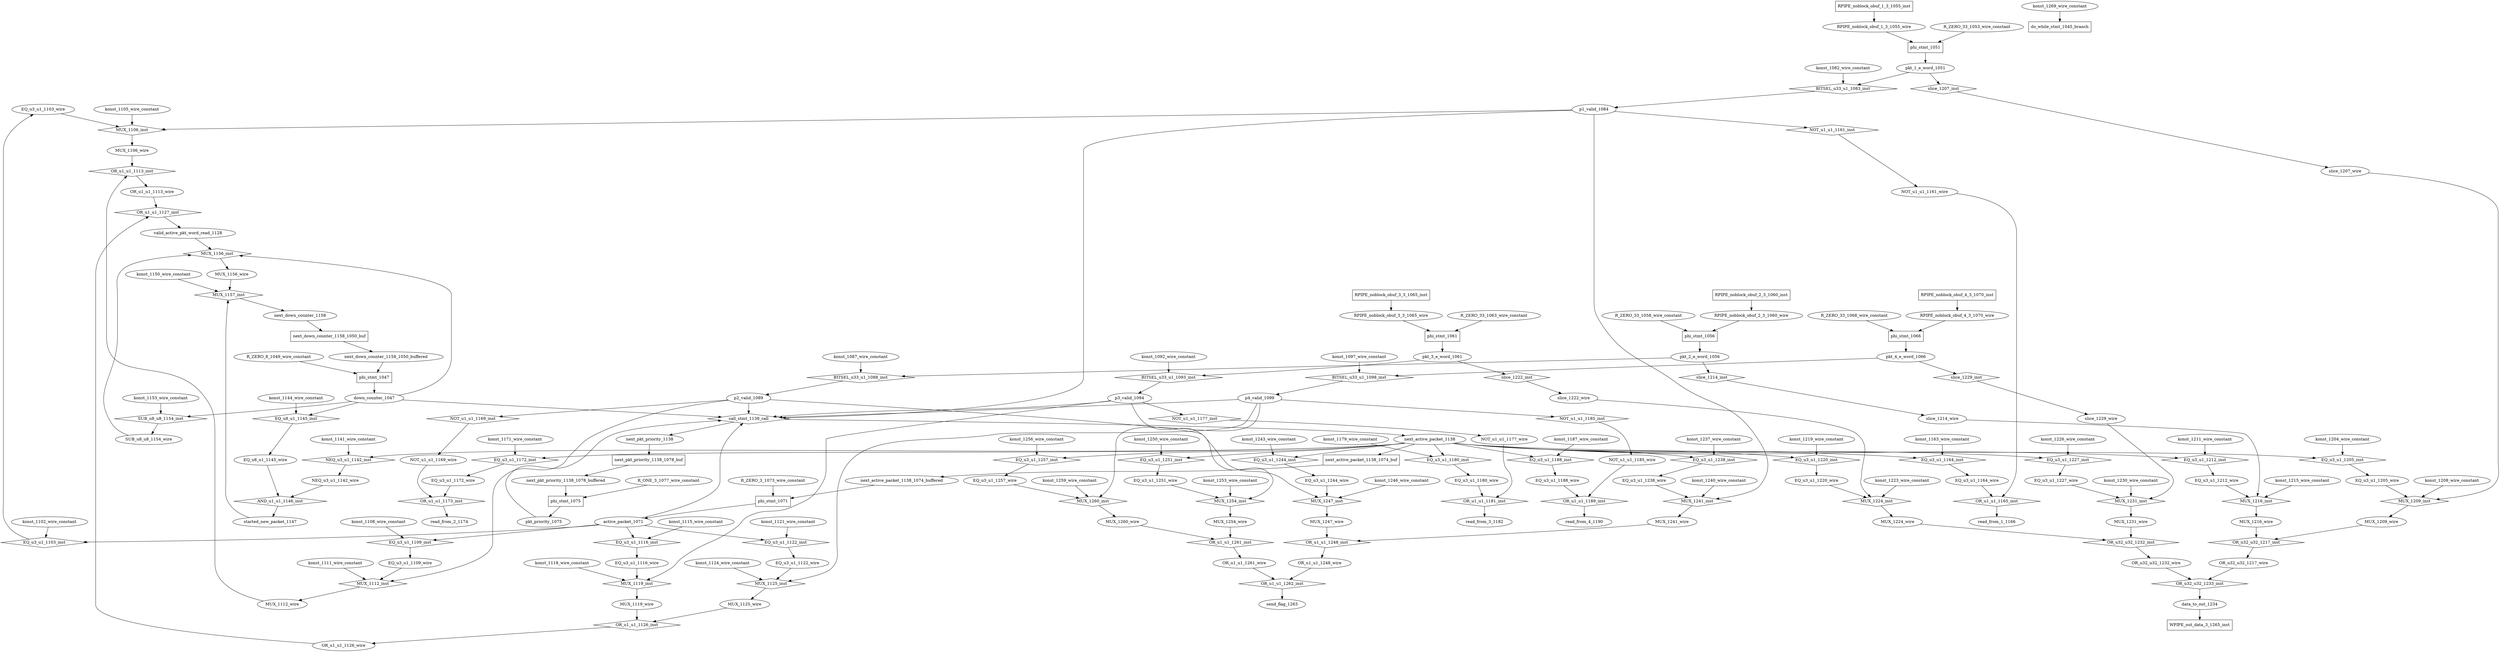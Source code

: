 digraph data_path {
  EQ_u3_u1_1103_wire [shape=ellipse];
  EQ_u3_u1_1109_wire [shape=ellipse];
  EQ_u3_u1_1116_wire [shape=ellipse];
  EQ_u3_u1_1122_wire [shape=ellipse];
  EQ_u3_u1_1164_wire [shape=ellipse];
  EQ_u3_u1_1172_wire [shape=ellipse];
  EQ_u3_u1_1180_wire [shape=ellipse];
  EQ_u3_u1_1188_wire [shape=ellipse];
  EQ_u3_u1_1205_wire [shape=ellipse];
  EQ_u3_u1_1212_wire [shape=ellipse];
  EQ_u3_u1_1220_wire [shape=ellipse];
  EQ_u3_u1_1227_wire [shape=ellipse];
  EQ_u3_u1_1238_wire [shape=ellipse];
  EQ_u3_u1_1244_wire [shape=ellipse];
  EQ_u3_u1_1251_wire [shape=ellipse];
  EQ_u3_u1_1257_wire [shape=ellipse];
  EQ_u8_u1_1145_wire [shape=ellipse];
  MUX_1106_wire [shape=ellipse];
  MUX_1112_wire [shape=ellipse];
  MUX_1119_wire [shape=ellipse];
  MUX_1125_wire [shape=ellipse];
  MUX_1156_wire [shape=ellipse];
  MUX_1209_wire [shape=ellipse];
  MUX_1216_wire [shape=ellipse];
  MUX_1224_wire [shape=ellipse];
  MUX_1231_wire [shape=ellipse];
  MUX_1241_wire [shape=ellipse];
  MUX_1247_wire [shape=ellipse];
  MUX_1254_wire [shape=ellipse];
  MUX_1260_wire [shape=ellipse];
  NEQ_u3_u1_1142_wire [shape=ellipse];
  NOT_u1_u1_1161_wire [shape=ellipse];
  NOT_u1_u1_1169_wire [shape=ellipse];
  NOT_u1_u1_1177_wire [shape=ellipse];
  NOT_u1_u1_1185_wire [shape=ellipse];
  OR_u1_u1_1113_wire [shape=ellipse];
  OR_u1_u1_1126_wire [shape=ellipse];
  OR_u1_u1_1248_wire [shape=ellipse];
  OR_u1_u1_1261_wire [shape=ellipse];
  OR_u32_u32_1217_wire [shape=ellipse];
  OR_u32_u32_1232_wire [shape=ellipse];
  RPIPE_noblock_obuf_1_3_1055_wire [shape=ellipse];
  RPIPE_noblock_obuf_2_3_1060_wire [shape=ellipse];
  RPIPE_noblock_obuf_3_3_1065_wire [shape=ellipse];
  RPIPE_noblock_obuf_4_3_1070_wire [shape=ellipse];
  R_ONE_3_1077_wire_constant [shape=ellipse];
  R_ZERO_33_1053_wire_constant [shape=ellipse];
  R_ZERO_33_1058_wire_constant [shape=ellipse];
  R_ZERO_33_1063_wire_constant [shape=ellipse];
  R_ZERO_33_1068_wire_constant [shape=ellipse];
  R_ZERO_3_1073_wire_constant [shape=ellipse];
  R_ZERO_8_1049_wire_constant [shape=ellipse];
  SUB_u8_u8_1154_wire [shape=ellipse];
  active_packet_1071 [shape=ellipse];
  data_to_out_1234 [shape=ellipse];
  down_counter_1047 [shape=ellipse];
  konst_1082_wire_constant [shape=ellipse];
  konst_1087_wire_constant [shape=ellipse];
  konst_1092_wire_constant [shape=ellipse];
  konst_1097_wire_constant [shape=ellipse];
  konst_1102_wire_constant [shape=ellipse];
  konst_1105_wire_constant [shape=ellipse];
  konst_1108_wire_constant [shape=ellipse];
  konst_1111_wire_constant [shape=ellipse];
  konst_1115_wire_constant [shape=ellipse];
  konst_1118_wire_constant [shape=ellipse];
  konst_1121_wire_constant [shape=ellipse];
  konst_1124_wire_constant [shape=ellipse];
  konst_1141_wire_constant [shape=ellipse];
  konst_1144_wire_constant [shape=ellipse];
  konst_1150_wire_constant [shape=ellipse];
  konst_1153_wire_constant [shape=ellipse];
  konst_1163_wire_constant [shape=ellipse];
  konst_1171_wire_constant [shape=ellipse];
  konst_1179_wire_constant [shape=ellipse];
  konst_1187_wire_constant [shape=ellipse];
  konst_1204_wire_constant [shape=ellipse];
  konst_1208_wire_constant [shape=ellipse];
  konst_1211_wire_constant [shape=ellipse];
  konst_1215_wire_constant [shape=ellipse];
  konst_1219_wire_constant [shape=ellipse];
  konst_1223_wire_constant [shape=ellipse];
  konst_1226_wire_constant [shape=ellipse];
  konst_1230_wire_constant [shape=ellipse];
  konst_1237_wire_constant [shape=ellipse];
  konst_1240_wire_constant [shape=ellipse];
  konst_1243_wire_constant [shape=ellipse];
  konst_1246_wire_constant [shape=ellipse];
  konst_1250_wire_constant [shape=ellipse];
  konst_1253_wire_constant [shape=ellipse];
  konst_1256_wire_constant [shape=ellipse];
  konst_1259_wire_constant [shape=ellipse];
  konst_1269_wire_constant [shape=ellipse];
  next_active_packet_1138 [shape=ellipse];
  next_active_packet_1138_1074_buffered [shape=ellipse];
  next_down_counter_1158 [shape=ellipse];
  next_down_counter_1158_1050_buffered [shape=ellipse];
  next_pkt_priority_1138 [shape=ellipse];
  next_pkt_priority_1138_1078_buffered [shape=ellipse];
  p1_valid_1084 [shape=ellipse];
  p2_valid_1089 [shape=ellipse];
  p3_valid_1094 [shape=ellipse];
  p4_valid_1099 [shape=ellipse];
  pkt_1_e_word_1051 [shape=ellipse];
  pkt_2_e_word_1056 [shape=ellipse];
  pkt_3_e_word_1061 [shape=ellipse];
  pkt_4_e_word_1066 [shape=ellipse];
  pkt_priority_1075 [shape=ellipse];
  read_from_1_1166 [shape=ellipse];
  read_from_2_1174 [shape=ellipse];
  read_from_3_1182 [shape=ellipse];
  read_from_4_1190 [shape=ellipse];
  send_flag_1263 [shape=ellipse];
  slice_1207_wire [shape=ellipse];
  slice_1214_wire [shape=ellipse];
  slice_1222_wire [shape=ellipse];
  slice_1229_wire [shape=ellipse];
  started_new_packet_1147 [shape=ellipse];
  valid_active_pkt_word_read_1128 [shape=ellipse];
  AND_u1_u1_1146_inst [shape=diamond];
NEQ_u3_u1_1142_wire  -> AND_u1_u1_1146_inst;
EQ_u8_u1_1145_wire  -> AND_u1_u1_1146_inst;
AND_u1_u1_1146_inst -> started_new_packet_1147;
  BITSEL_u33_u1_1083_inst [shape=diamond];
pkt_1_e_word_1051  -> BITSEL_u33_u1_1083_inst;
konst_1082_wire_constant  -> BITSEL_u33_u1_1083_inst;
BITSEL_u33_u1_1083_inst -> p1_valid_1084;
  BITSEL_u33_u1_1088_inst [shape=diamond];
pkt_2_e_word_1056  -> BITSEL_u33_u1_1088_inst;
konst_1087_wire_constant  -> BITSEL_u33_u1_1088_inst;
BITSEL_u33_u1_1088_inst -> p2_valid_1089;
  BITSEL_u33_u1_1093_inst [shape=diamond];
pkt_3_e_word_1061  -> BITSEL_u33_u1_1093_inst;
konst_1092_wire_constant  -> BITSEL_u33_u1_1093_inst;
BITSEL_u33_u1_1093_inst -> p3_valid_1094;
  BITSEL_u33_u1_1098_inst [shape=diamond];
pkt_4_e_word_1066  -> BITSEL_u33_u1_1098_inst;
konst_1097_wire_constant  -> BITSEL_u33_u1_1098_inst;
BITSEL_u33_u1_1098_inst -> p4_valid_1099;
  EQ_u3_u1_1103_inst [shape=diamond];
active_packet_1071  -> EQ_u3_u1_1103_inst;
konst_1102_wire_constant  -> EQ_u3_u1_1103_inst;
EQ_u3_u1_1103_inst -> EQ_u3_u1_1103_wire;
  EQ_u3_u1_1109_inst [shape=diamond];
active_packet_1071  -> EQ_u3_u1_1109_inst;
konst_1108_wire_constant  -> EQ_u3_u1_1109_inst;
EQ_u3_u1_1109_inst -> EQ_u3_u1_1109_wire;
  EQ_u3_u1_1116_inst [shape=diamond];
active_packet_1071  -> EQ_u3_u1_1116_inst;
konst_1115_wire_constant  -> EQ_u3_u1_1116_inst;
EQ_u3_u1_1116_inst -> EQ_u3_u1_1116_wire;
  EQ_u3_u1_1122_inst [shape=diamond];
active_packet_1071  -> EQ_u3_u1_1122_inst;
konst_1121_wire_constant  -> EQ_u3_u1_1122_inst;
EQ_u3_u1_1122_inst -> EQ_u3_u1_1122_wire;
  EQ_u3_u1_1164_inst [shape=diamond];
next_active_packet_1138  -> EQ_u3_u1_1164_inst;
konst_1163_wire_constant  -> EQ_u3_u1_1164_inst;
EQ_u3_u1_1164_inst -> EQ_u3_u1_1164_wire;
  EQ_u3_u1_1172_inst [shape=diamond];
next_active_packet_1138  -> EQ_u3_u1_1172_inst;
konst_1171_wire_constant  -> EQ_u3_u1_1172_inst;
EQ_u3_u1_1172_inst -> EQ_u3_u1_1172_wire;
  EQ_u3_u1_1180_inst [shape=diamond];
next_active_packet_1138  -> EQ_u3_u1_1180_inst;
konst_1179_wire_constant  -> EQ_u3_u1_1180_inst;
EQ_u3_u1_1180_inst -> EQ_u3_u1_1180_wire;
  EQ_u3_u1_1188_inst [shape=diamond];
next_active_packet_1138  -> EQ_u3_u1_1188_inst;
konst_1187_wire_constant  -> EQ_u3_u1_1188_inst;
EQ_u3_u1_1188_inst -> EQ_u3_u1_1188_wire;
  EQ_u3_u1_1205_inst [shape=diamond];
next_active_packet_1138  -> EQ_u3_u1_1205_inst;
konst_1204_wire_constant  -> EQ_u3_u1_1205_inst;
EQ_u3_u1_1205_inst -> EQ_u3_u1_1205_wire;
  EQ_u3_u1_1212_inst [shape=diamond];
next_active_packet_1138  -> EQ_u3_u1_1212_inst;
konst_1211_wire_constant  -> EQ_u3_u1_1212_inst;
EQ_u3_u1_1212_inst -> EQ_u3_u1_1212_wire;
  EQ_u3_u1_1220_inst [shape=diamond];
next_active_packet_1138  -> EQ_u3_u1_1220_inst;
konst_1219_wire_constant  -> EQ_u3_u1_1220_inst;
EQ_u3_u1_1220_inst -> EQ_u3_u1_1220_wire;
  EQ_u3_u1_1227_inst [shape=diamond];
next_active_packet_1138  -> EQ_u3_u1_1227_inst;
konst_1226_wire_constant  -> EQ_u3_u1_1227_inst;
EQ_u3_u1_1227_inst -> EQ_u3_u1_1227_wire;
  EQ_u3_u1_1238_inst [shape=diamond];
next_active_packet_1138  -> EQ_u3_u1_1238_inst;
konst_1237_wire_constant  -> EQ_u3_u1_1238_inst;
EQ_u3_u1_1238_inst -> EQ_u3_u1_1238_wire;
  EQ_u3_u1_1244_inst [shape=diamond];
next_active_packet_1138  -> EQ_u3_u1_1244_inst;
konst_1243_wire_constant  -> EQ_u3_u1_1244_inst;
EQ_u3_u1_1244_inst -> EQ_u3_u1_1244_wire;
  EQ_u3_u1_1251_inst [shape=diamond];
next_active_packet_1138  -> EQ_u3_u1_1251_inst;
konst_1250_wire_constant  -> EQ_u3_u1_1251_inst;
EQ_u3_u1_1251_inst -> EQ_u3_u1_1251_wire;
  EQ_u3_u1_1257_inst [shape=diamond];
next_active_packet_1138  -> EQ_u3_u1_1257_inst;
konst_1256_wire_constant  -> EQ_u3_u1_1257_inst;
EQ_u3_u1_1257_inst -> EQ_u3_u1_1257_wire;
  EQ_u8_u1_1145_inst [shape=diamond];
down_counter_1047  -> EQ_u8_u1_1145_inst;
konst_1144_wire_constant  -> EQ_u8_u1_1145_inst;
EQ_u8_u1_1145_inst -> EQ_u8_u1_1145_wire;
  MUX_1106_inst [shape=diamond];
EQ_u3_u1_1103_wire  -> MUX_1106_inst;
p1_valid_1084  -> MUX_1106_inst;
konst_1105_wire_constant  -> MUX_1106_inst;
MUX_1106_inst -> MUX_1106_wire;
  MUX_1112_inst [shape=diamond];
EQ_u3_u1_1109_wire  -> MUX_1112_inst;
p2_valid_1089  -> MUX_1112_inst;
konst_1111_wire_constant  -> MUX_1112_inst;
MUX_1112_inst -> MUX_1112_wire;
  MUX_1119_inst [shape=diamond];
EQ_u3_u1_1116_wire  -> MUX_1119_inst;
p3_valid_1094  -> MUX_1119_inst;
konst_1118_wire_constant  -> MUX_1119_inst;
MUX_1119_inst -> MUX_1119_wire;
  MUX_1125_inst [shape=diamond];
EQ_u3_u1_1122_wire  -> MUX_1125_inst;
p4_valid_1099  -> MUX_1125_inst;
konst_1124_wire_constant  -> MUX_1125_inst;
MUX_1125_inst -> MUX_1125_wire;
  MUX_1156_inst [shape=diamond];
valid_active_pkt_word_read_1128  -> MUX_1156_inst;
SUB_u8_u8_1154_wire  -> MUX_1156_inst;
down_counter_1047  -> MUX_1156_inst;
MUX_1156_inst -> MUX_1156_wire;
  MUX_1157_inst [shape=diamond];
started_new_packet_1147  -> MUX_1157_inst;
konst_1150_wire_constant  -> MUX_1157_inst;
MUX_1156_wire  -> MUX_1157_inst;
MUX_1157_inst -> next_down_counter_1158;
  MUX_1209_inst [shape=diamond];
EQ_u3_u1_1205_wire  -> MUX_1209_inst;
slice_1207_wire  -> MUX_1209_inst;
konst_1208_wire_constant  -> MUX_1209_inst;
MUX_1209_inst -> MUX_1209_wire;
  MUX_1216_inst [shape=diamond];
EQ_u3_u1_1212_wire  -> MUX_1216_inst;
slice_1214_wire  -> MUX_1216_inst;
konst_1215_wire_constant  -> MUX_1216_inst;
MUX_1216_inst -> MUX_1216_wire;
  MUX_1224_inst [shape=diamond];
EQ_u3_u1_1220_wire  -> MUX_1224_inst;
slice_1222_wire  -> MUX_1224_inst;
konst_1223_wire_constant  -> MUX_1224_inst;
MUX_1224_inst -> MUX_1224_wire;
  MUX_1231_inst [shape=diamond];
EQ_u3_u1_1227_wire  -> MUX_1231_inst;
slice_1229_wire  -> MUX_1231_inst;
konst_1230_wire_constant  -> MUX_1231_inst;
MUX_1231_inst -> MUX_1231_wire;
  MUX_1241_inst [shape=diamond];
EQ_u3_u1_1238_wire  -> MUX_1241_inst;
p1_valid_1084  -> MUX_1241_inst;
konst_1240_wire_constant  -> MUX_1241_inst;
MUX_1241_inst -> MUX_1241_wire;
  MUX_1247_inst [shape=diamond];
EQ_u3_u1_1244_wire  -> MUX_1247_inst;
p2_valid_1089  -> MUX_1247_inst;
konst_1246_wire_constant  -> MUX_1247_inst;
MUX_1247_inst -> MUX_1247_wire;
  MUX_1254_inst [shape=diamond];
EQ_u3_u1_1251_wire  -> MUX_1254_inst;
p3_valid_1094  -> MUX_1254_inst;
konst_1253_wire_constant  -> MUX_1254_inst;
MUX_1254_inst -> MUX_1254_wire;
  MUX_1260_inst [shape=diamond];
EQ_u3_u1_1257_wire  -> MUX_1260_inst;
p4_valid_1099  -> MUX_1260_inst;
konst_1259_wire_constant  -> MUX_1260_inst;
MUX_1260_inst -> MUX_1260_wire;
  NEQ_u3_u1_1142_inst [shape=diamond];
next_active_packet_1138  -> NEQ_u3_u1_1142_inst;
konst_1141_wire_constant  -> NEQ_u3_u1_1142_inst;
NEQ_u3_u1_1142_inst -> NEQ_u3_u1_1142_wire;
  NOT_u1_u1_1161_inst [shape=diamond];
p1_valid_1084  -> NOT_u1_u1_1161_inst;
NOT_u1_u1_1161_inst -> NOT_u1_u1_1161_wire;
  NOT_u1_u1_1169_inst [shape=diamond];
p2_valid_1089  -> NOT_u1_u1_1169_inst;
NOT_u1_u1_1169_inst -> NOT_u1_u1_1169_wire;
  NOT_u1_u1_1177_inst [shape=diamond];
p3_valid_1094  -> NOT_u1_u1_1177_inst;
NOT_u1_u1_1177_inst -> NOT_u1_u1_1177_wire;
  NOT_u1_u1_1185_inst [shape=diamond];
p4_valid_1099  -> NOT_u1_u1_1185_inst;
NOT_u1_u1_1185_inst -> NOT_u1_u1_1185_wire;
  OR_u1_u1_1113_inst [shape=diamond];
MUX_1106_wire  -> OR_u1_u1_1113_inst;
MUX_1112_wire  -> OR_u1_u1_1113_inst;
OR_u1_u1_1113_inst -> OR_u1_u1_1113_wire;
  OR_u1_u1_1126_inst [shape=diamond];
MUX_1119_wire  -> OR_u1_u1_1126_inst;
MUX_1125_wire  -> OR_u1_u1_1126_inst;
OR_u1_u1_1126_inst -> OR_u1_u1_1126_wire;
  OR_u1_u1_1127_inst [shape=diamond];
OR_u1_u1_1113_wire  -> OR_u1_u1_1127_inst;
OR_u1_u1_1126_wire  -> OR_u1_u1_1127_inst;
OR_u1_u1_1127_inst -> valid_active_pkt_word_read_1128;
  OR_u1_u1_1165_inst [shape=diamond];
NOT_u1_u1_1161_wire  -> OR_u1_u1_1165_inst;
EQ_u3_u1_1164_wire  -> OR_u1_u1_1165_inst;
OR_u1_u1_1165_inst -> read_from_1_1166;
  OR_u1_u1_1173_inst [shape=diamond];
NOT_u1_u1_1169_wire  -> OR_u1_u1_1173_inst;
EQ_u3_u1_1172_wire  -> OR_u1_u1_1173_inst;
OR_u1_u1_1173_inst -> read_from_2_1174;
  OR_u1_u1_1181_inst [shape=diamond];
NOT_u1_u1_1177_wire  -> OR_u1_u1_1181_inst;
EQ_u3_u1_1180_wire  -> OR_u1_u1_1181_inst;
OR_u1_u1_1181_inst -> read_from_3_1182;
  OR_u1_u1_1189_inst [shape=diamond];
NOT_u1_u1_1185_wire  -> OR_u1_u1_1189_inst;
EQ_u3_u1_1188_wire  -> OR_u1_u1_1189_inst;
OR_u1_u1_1189_inst -> read_from_4_1190;
  OR_u1_u1_1248_inst [shape=diamond];
MUX_1241_wire  -> OR_u1_u1_1248_inst;
MUX_1247_wire  -> OR_u1_u1_1248_inst;
OR_u1_u1_1248_inst -> OR_u1_u1_1248_wire;
  OR_u1_u1_1261_inst [shape=diamond];
MUX_1254_wire  -> OR_u1_u1_1261_inst;
MUX_1260_wire  -> OR_u1_u1_1261_inst;
OR_u1_u1_1261_inst -> OR_u1_u1_1261_wire;
  OR_u1_u1_1262_inst [shape=diamond];
OR_u1_u1_1248_wire  -> OR_u1_u1_1262_inst;
OR_u1_u1_1261_wire  -> OR_u1_u1_1262_inst;
OR_u1_u1_1262_inst -> send_flag_1263;
  OR_u32_u32_1217_inst [shape=diamond];
MUX_1209_wire  -> OR_u32_u32_1217_inst;
MUX_1216_wire  -> OR_u32_u32_1217_inst;
OR_u32_u32_1217_inst -> OR_u32_u32_1217_wire;
  OR_u32_u32_1232_inst [shape=diamond];
MUX_1224_wire  -> OR_u32_u32_1232_inst;
MUX_1231_wire  -> OR_u32_u32_1232_inst;
OR_u32_u32_1232_inst -> OR_u32_u32_1232_wire;
  OR_u32_u32_1233_inst [shape=diamond];
OR_u32_u32_1217_wire  -> OR_u32_u32_1233_inst;
OR_u32_u32_1232_wire  -> OR_u32_u32_1233_inst;
OR_u32_u32_1233_inst -> data_to_out_1234;
  RPIPE_noblock_obuf_1_3_1055_inst [shape=rectangle];
RPIPE_noblock_obuf_1_3_1055_inst -> RPIPE_noblock_obuf_1_3_1055_wire;
  RPIPE_noblock_obuf_2_3_1060_inst [shape=rectangle];
RPIPE_noblock_obuf_2_3_1060_inst -> RPIPE_noblock_obuf_2_3_1060_wire;
  RPIPE_noblock_obuf_3_3_1065_inst [shape=rectangle];
RPIPE_noblock_obuf_3_3_1065_inst -> RPIPE_noblock_obuf_3_3_1065_wire;
  RPIPE_noblock_obuf_4_3_1070_inst [shape=rectangle];
RPIPE_noblock_obuf_4_3_1070_inst -> RPIPE_noblock_obuf_4_3_1070_wire;
  SUB_u8_u8_1154_inst [shape=diamond];
down_counter_1047  -> SUB_u8_u8_1154_inst;
konst_1153_wire_constant  -> SUB_u8_u8_1154_inst;
SUB_u8_u8_1154_inst -> SUB_u8_u8_1154_wire;
  WPIPE_out_data_3_1265_inst [shape=rectangle];
data_to_out_1234  -> WPIPE_out_data_3_1265_inst;
  call_stmt_1138_call [shape=diamond];
down_counter_1047  -> call_stmt_1138_call;
active_packet_1071  -> call_stmt_1138_call;
pkt_priority_1075  -> call_stmt_1138_call;
p1_valid_1084  -> call_stmt_1138_call;
p2_valid_1089  -> call_stmt_1138_call;
p3_valid_1094  -> call_stmt_1138_call;
p4_valid_1099  -> call_stmt_1138_call;
call_stmt_1138_call -> next_active_packet_1138;
call_stmt_1138_call -> next_pkt_priority_1138;
  do_while_stmt_1045_branch [shape=rectangle];
konst_1269_wire_constant  -> do_while_stmt_1045_branch;
  next_active_packet_1138_1074_buf [shape=rectangle];
next_active_packet_1138  -> next_active_packet_1138_1074_buf;
next_active_packet_1138_1074_buf -> next_active_packet_1138_1074_buffered;
  next_down_counter_1158_1050_buf [shape=rectangle];
next_down_counter_1158  -> next_down_counter_1158_1050_buf;
next_down_counter_1158_1050_buf -> next_down_counter_1158_1050_buffered;
  next_pkt_priority_1138_1078_buf [shape=rectangle];
next_pkt_priority_1138  -> next_pkt_priority_1138_1078_buf;
next_pkt_priority_1138_1078_buf -> next_pkt_priority_1138_1078_buffered;
  phi_stmt_1047 [shape=rectangle];
R_ZERO_8_1049_wire_constant  -> phi_stmt_1047;
next_down_counter_1158_1050_buffered  -> phi_stmt_1047;
phi_stmt_1047 -> down_counter_1047;
  phi_stmt_1051 [shape=rectangle];
R_ZERO_33_1053_wire_constant  -> phi_stmt_1051;
RPIPE_noblock_obuf_1_3_1055_wire  -> phi_stmt_1051;
phi_stmt_1051 -> pkt_1_e_word_1051;
  phi_stmt_1056 [shape=rectangle];
R_ZERO_33_1058_wire_constant  -> phi_stmt_1056;
RPIPE_noblock_obuf_2_3_1060_wire  -> phi_stmt_1056;
phi_stmt_1056 -> pkt_2_e_word_1056;
  phi_stmt_1061 [shape=rectangle];
R_ZERO_33_1063_wire_constant  -> phi_stmt_1061;
RPIPE_noblock_obuf_3_3_1065_wire  -> phi_stmt_1061;
phi_stmt_1061 -> pkt_3_e_word_1061;
  phi_stmt_1066 [shape=rectangle];
R_ZERO_33_1068_wire_constant  -> phi_stmt_1066;
RPIPE_noblock_obuf_4_3_1070_wire  -> phi_stmt_1066;
phi_stmt_1066 -> pkt_4_e_word_1066;
  phi_stmt_1071 [shape=rectangle];
R_ZERO_3_1073_wire_constant  -> phi_stmt_1071;
next_active_packet_1138_1074_buffered  -> phi_stmt_1071;
phi_stmt_1071 -> active_packet_1071;
  phi_stmt_1075 [shape=rectangle];
R_ONE_3_1077_wire_constant  -> phi_stmt_1075;
next_pkt_priority_1138_1078_buffered  -> phi_stmt_1075;
phi_stmt_1075 -> pkt_priority_1075;
  slice_1207_inst [shape=diamond];
pkt_1_e_word_1051  -> slice_1207_inst;
slice_1207_inst -> slice_1207_wire;
  slice_1214_inst [shape=diamond];
pkt_2_e_word_1056  -> slice_1214_inst;
slice_1214_inst -> slice_1214_wire;
  slice_1222_inst [shape=diamond];
pkt_3_e_word_1061  -> slice_1222_inst;
slice_1222_inst -> slice_1222_wire;
  slice_1229_inst [shape=diamond];
pkt_4_e_word_1066  -> slice_1229_inst;
slice_1229_inst -> slice_1229_wire;
}
